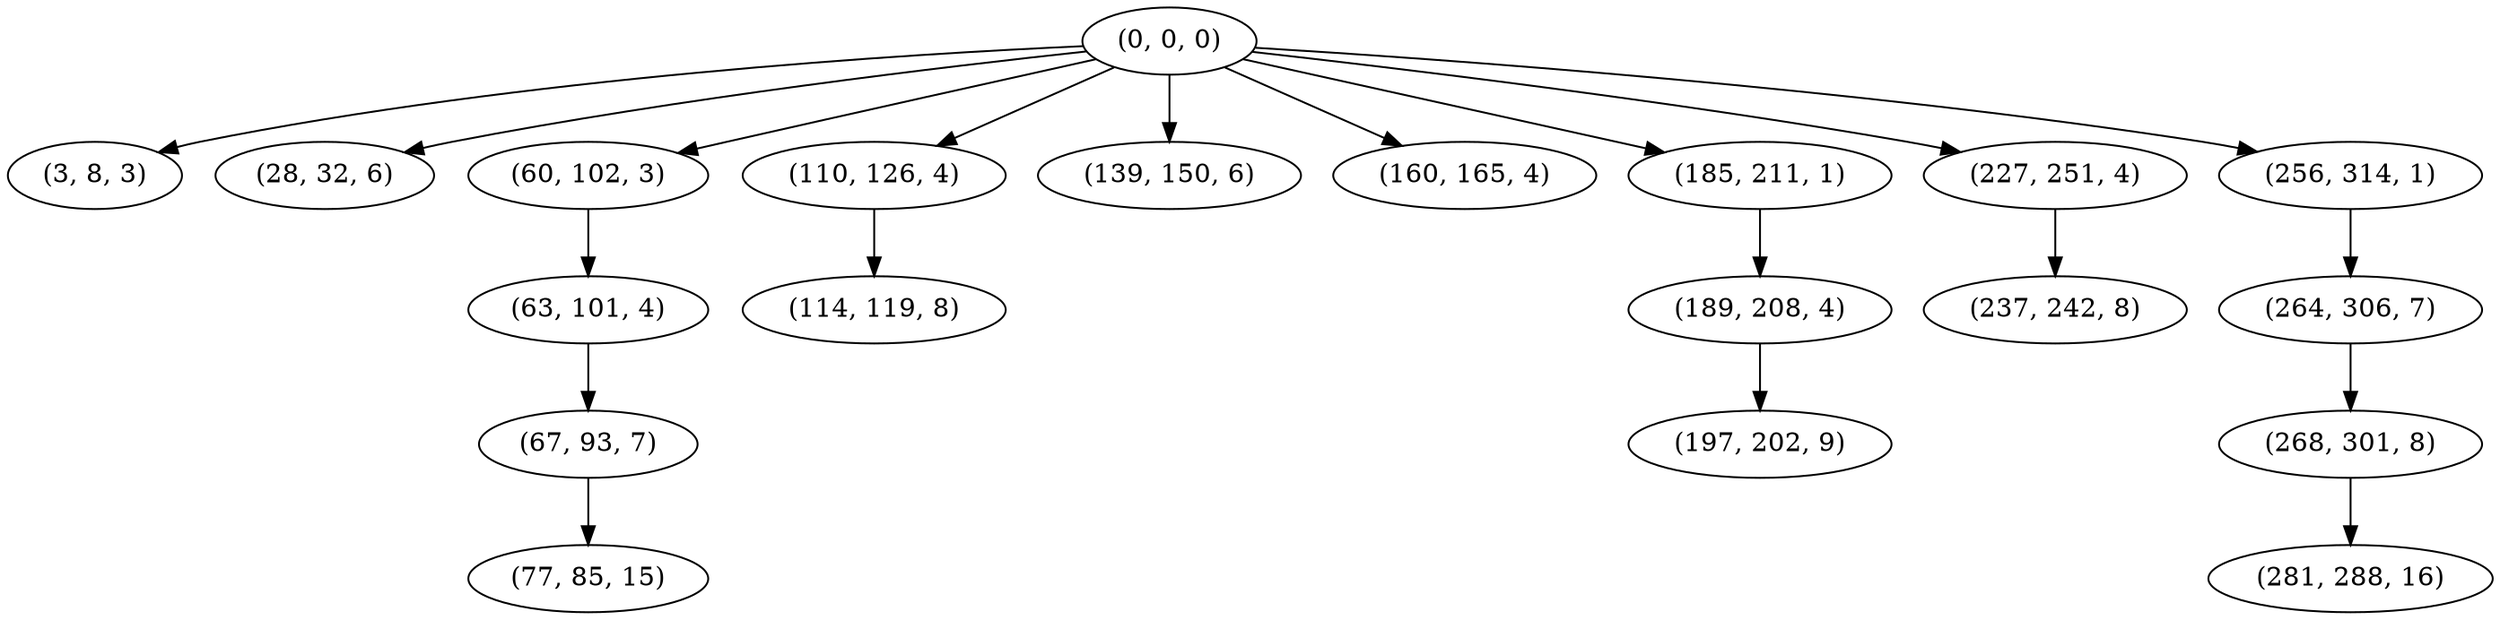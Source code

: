 digraph tree {
    "(0, 0, 0)";
    "(3, 8, 3)";
    "(28, 32, 6)";
    "(60, 102, 3)";
    "(63, 101, 4)";
    "(67, 93, 7)";
    "(77, 85, 15)";
    "(110, 126, 4)";
    "(114, 119, 8)";
    "(139, 150, 6)";
    "(160, 165, 4)";
    "(185, 211, 1)";
    "(189, 208, 4)";
    "(197, 202, 9)";
    "(227, 251, 4)";
    "(237, 242, 8)";
    "(256, 314, 1)";
    "(264, 306, 7)";
    "(268, 301, 8)";
    "(281, 288, 16)";
    "(0, 0, 0)" -> "(3, 8, 3)";
    "(0, 0, 0)" -> "(28, 32, 6)";
    "(0, 0, 0)" -> "(60, 102, 3)";
    "(0, 0, 0)" -> "(110, 126, 4)";
    "(0, 0, 0)" -> "(139, 150, 6)";
    "(0, 0, 0)" -> "(160, 165, 4)";
    "(0, 0, 0)" -> "(185, 211, 1)";
    "(0, 0, 0)" -> "(227, 251, 4)";
    "(0, 0, 0)" -> "(256, 314, 1)";
    "(60, 102, 3)" -> "(63, 101, 4)";
    "(63, 101, 4)" -> "(67, 93, 7)";
    "(67, 93, 7)" -> "(77, 85, 15)";
    "(110, 126, 4)" -> "(114, 119, 8)";
    "(185, 211, 1)" -> "(189, 208, 4)";
    "(189, 208, 4)" -> "(197, 202, 9)";
    "(227, 251, 4)" -> "(237, 242, 8)";
    "(256, 314, 1)" -> "(264, 306, 7)";
    "(264, 306, 7)" -> "(268, 301, 8)";
    "(268, 301, 8)" -> "(281, 288, 16)";
}
